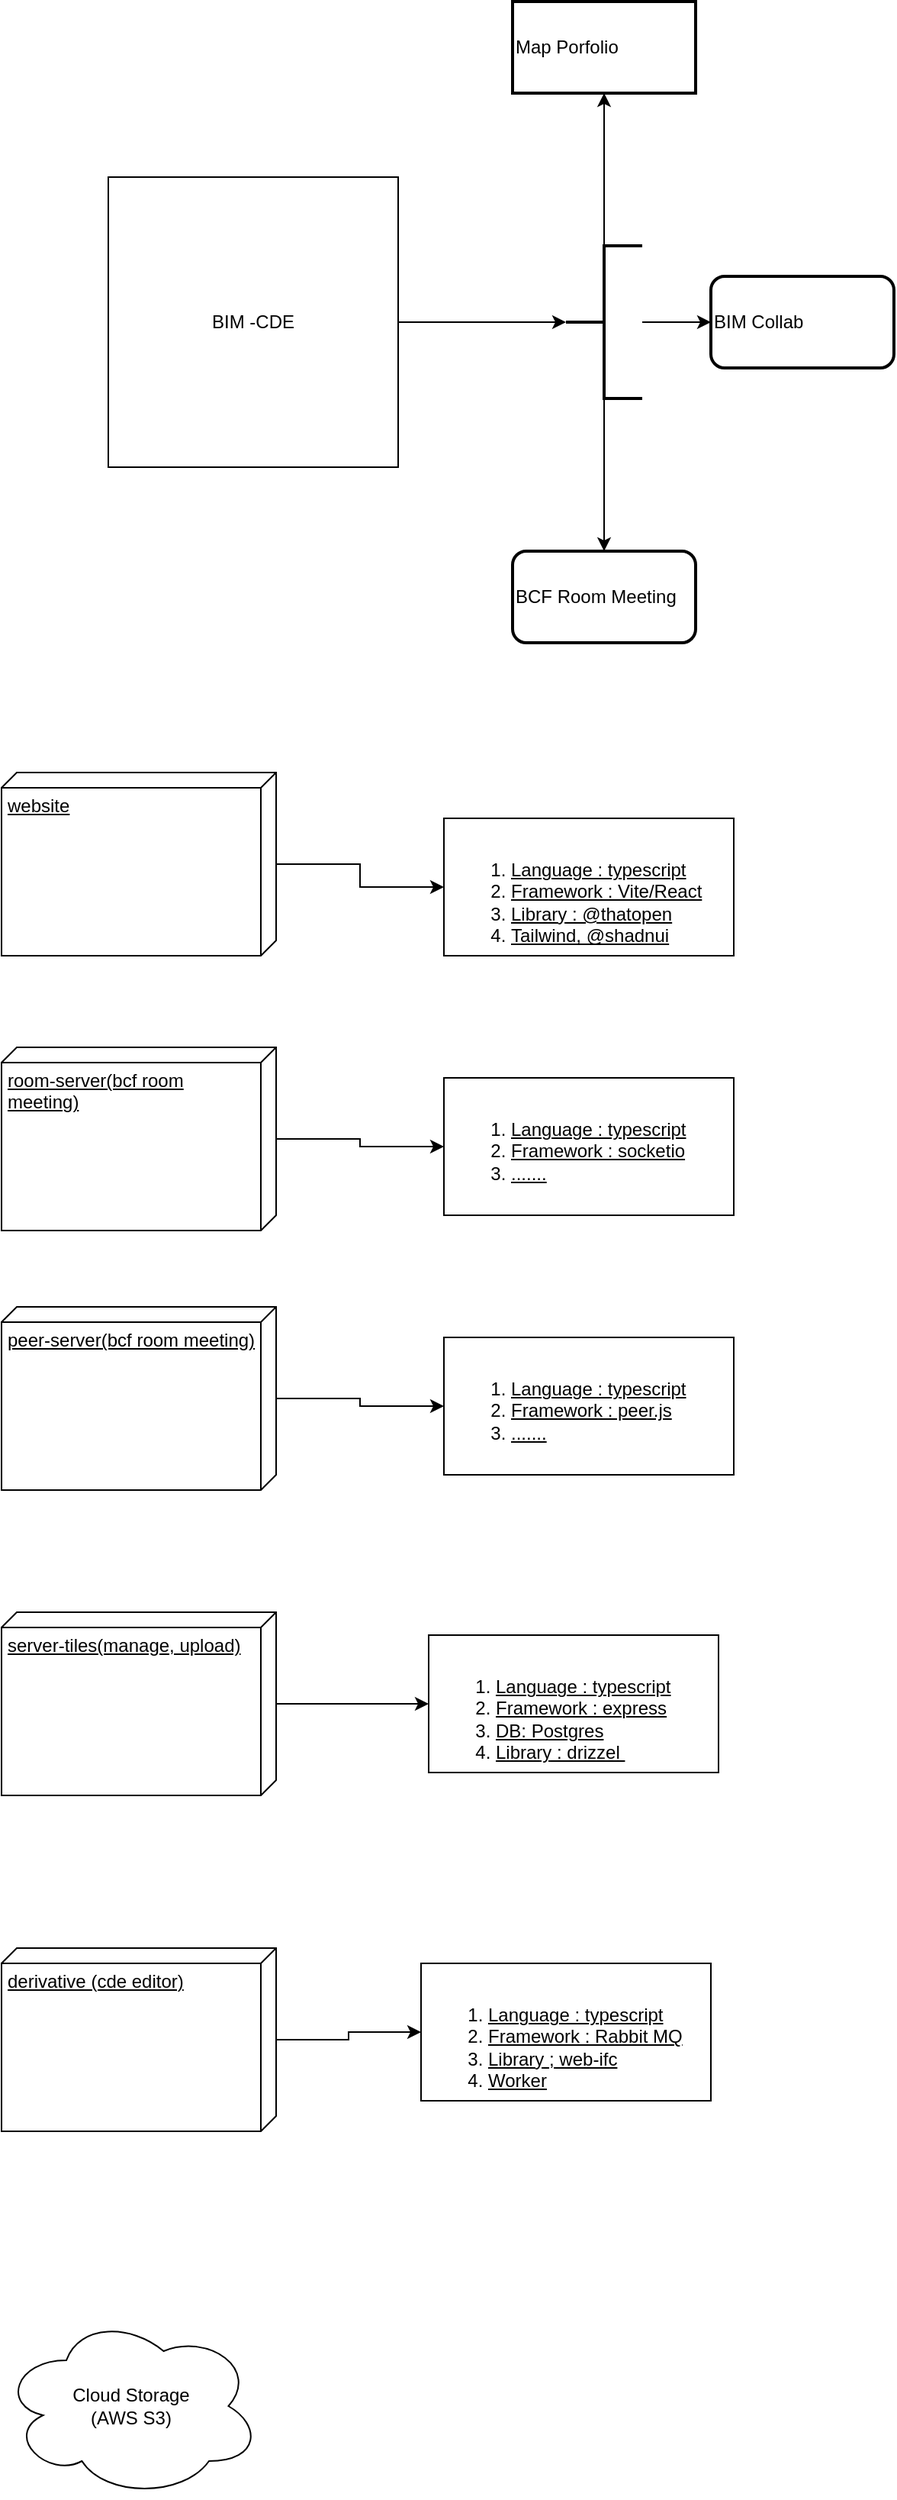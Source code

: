 <mxfile version="24.7.7">
  <diagram name="Page-1" id="VPBHvgm0iUCaenb_yaMg">
    <mxGraphModel dx="1432" dy="2786" grid="1" gridSize="10" guides="1" tooltips="1" connect="1" arrows="1" fold="1" page="1" pageScale="1" pageWidth="1500" pageHeight="2000" math="0" shadow="0">
      <root>
        <mxCell id="0" />
        <mxCell id="1" parent="0" />
        <mxCell id="qzaW7OHb3ruYSuh4Dne6-4" value="" style="edgeStyle=orthogonalEdgeStyle;rounded=0;orthogonalLoop=1;jettySize=auto;html=1;" edge="1" parent="1" source="qzaW7OHb3ruYSuh4Dne6-1" target="qzaW7OHb3ruYSuh4Dne6-6">
          <mxGeometry relative="1" as="geometry">
            <mxPoint x="475" y="205" as="targetPoint" />
          </mxGeometry>
        </mxCell>
        <mxCell id="qzaW7OHb3ruYSuh4Dne6-1" value="BIM -CDE" style="whiteSpace=wrap;html=1;aspect=fixed;" vertex="1" parent="1">
          <mxGeometry x="150" y="110" width="190" height="190" as="geometry" />
        </mxCell>
        <mxCell id="qzaW7OHb3ruYSuh4Dne6-12" value="" style="edgeStyle=orthogonalEdgeStyle;rounded=0;orthogonalLoop=1;jettySize=auto;html=1;" edge="1" parent="1" source="qzaW7OHb3ruYSuh4Dne6-6" target="qzaW7OHb3ruYSuh4Dne6-11">
          <mxGeometry relative="1" as="geometry" />
        </mxCell>
        <mxCell id="qzaW7OHb3ruYSuh4Dne6-14" value="" style="edgeStyle=orthogonalEdgeStyle;rounded=0;orthogonalLoop=1;jettySize=auto;html=1;" edge="1" parent="1" source="qzaW7OHb3ruYSuh4Dne6-6" target="qzaW7OHb3ruYSuh4Dne6-13">
          <mxGeometry relative="1" as="geometry" />
        </mxCell>
        <mxCell id="qzaW7OHb3ruYSuh4Dne6-16" value="" style="edgeStyle=orthogonalEdgeStyle;rounded=0;orthogonalLoop=1;jettySize=auto;html=1;" edge="1" parent="1" source="qzaW7OHb3ruYSuh4Dne6-6" target="qzaW7OHb3ruYSuh4Dne6-15">
          <mxGeometry relative="1" as="geometry" />
        </mxCell>
        <mxCell id="qzaW7OHb3ruYSuh4Dne6-6" value="" style="strokeWidth=2;html=1;shape=mxgraph.flowchart.annotation_2;align=left;labelPosition=right;pointerEvents=1;" vertex="1" parent="1">
          <mxGeometry x="450" y="155" width="50" height="100" as="geometry" />
        </mxCell>
        <mxCell id="qzaW7OHb3ruYSuh4Dne6-11" value="BIM Collab" style="rounded=1;whiteSpace=wrap;html=1;align=left;strokeWidth=2;pointerEvents=1;" vertex="1" parent="1">
          <mxGeometry x="545" y="175" width="120" height="60" as="geometry" />
        </mxCell>
        <mxCell id="qzaW7OHb3ruYSuh4Dne6-13" value="Map Porfolio" style="whiteSpace=wrap;html=1;align=left;strokeWidth=2;pointerEvents=1;" vertex="1" parent="1">
          <mxGeometry x="415" y="-5" width="120" height="60" as="geometry" />
        </mxCell>
        <mxCell id="qzaW7OHb3ruYSuh4Dne6-15" value="BCF Room Meeting" style="rounded=1;whiteSpace=wrap;html=1;align=left;strokeWidth=2;pointerEvents=1;" vertex="1" parent="1">
          <mxGeometry x="415" y="355" width="120" height="60" as="geometry" />
        </mxCell>
        <mxCell id="qzaW7OHb3ruYSuh4Dne6-34" value="" style="edgeStyle=orthogonalEdgeStyle;rounded=0;orthogonalLoop=1;jettySize=auto;html=1;" edge="1" parent="1" source="qzaW7OHb3ruYSuh4Dne6-32" target="qzaW7OHb3ruYSuh4Dne6-33">
          <mxGeometry relative="1" as="geometry" />
        </mxCell>
        <mxCell id="qzaW7OHb3ruYSuh4Dne6-32" value="website" style="verticalAlign=top;align=left;spacingTop=8;spacingLeft=2;spacingRight=12;shape=cube;size=10;direction=south;fontStyle=4;html=1;whiteSpace=wrap;" vertex="1" parent="1">
          <mxGeometry x="80" y="500" width="180" height="120" as="geometry" />
        </mxCell>
        <mxCell id="qzaW7OHb3ruYSuh4Dne6-33" value="&lt;ol&gt;&lt;li&gt;Language : typescript&lt;/li&gt;&lt;li&gt;Framework : Vite/React&lt;/li&gt;&lt;li&gt;Library : @thatopen&lt;/li&gt;&lt;li&gt;Tailwind, @shadnui&lt;/li&gt;&lt;/ol&gt;" style="whiteSpace=wrap;html=1;align=left;verticalAlign=top;spacingTop=8;spacingLeft=2;spacingRight=12;fontStyle=4;" vertex="1" parent="1">
          <mxGeometry x="370" y="530" width="190" height="90" as="geometry" />
        </mxCell>
        <mxCell id="qzaW7OHb3ruYSuh4Dne6-37" value="" style="edgeStyle=orthogonalEdgeStyle;rounded=0;orthogonalLoop=1;jettySize=auto;html=1;" edge="1" parent="1" source="qzaW7OHb3ruYSuh4Dne6-35" target="qzaW7OHb3ruYSuh4Dne6-36">
          <mxGeometry relative="1" as="geometry" />
        </mxCell>
        <mxCell id="qzaW7OHb3ruYSuh4Dne6-35" value="room-server(bcf room meeting)" style="verticalAlign=top;align=left;spacingTop=8;spacingLeft=2;spacingRight=12;shape=cube;size=10;direction=south;fontStyle=4;html=1;whiteSpace=wrap;" vertex="1" parent="1">
          <mxGeometry x="80" y="680" width="180" height="120" as="geometry" />
        </mxCell>
        <mxCell id="qzaW7OHb3ruYSuh4Dne6-36" value="&lt;ol&gt;&lt;li&gt;Language : typescript&lt;/li&gt;&lt;li&gt;Framework : socketio&lt;/li&gt;&lt;li&gt;.......&lt;/li&gt;&lt;/ol&gt;" style="whiteSpace=wrap;html=1;align=left;verticalAlign=top;spacingTop=8;spacingLeft=2;spacingRight=12;fontStyle=4;" vertex="1" parent="1">
          <mxGeometry x="370" y="700" width="190" height="90" as="geometry" />
        </mxCell>
        <mxCell id="qzaW7OHb3ruYSuh4Dne6-40" value="" style="edgeStyle=orthogonalEdgeStyle;rounded=0;orthogonalLoop=1;jettySize=auto;html=1;" edge="1" parent="1" source="qzaW7OHb3ruYSuh4Dne6-38" target="qzaW7OHb3ruYSuh4Dne6-39">
          <mxGeometry relative="1" as="geometry" />
        </mxCell>
        <mxCell id="qzaW7OHb3ruYSuh4Dne6-38" value="peer-server(bcf room meeting)" style="verticalAlign=top;align=left;spacingTop=8;spacingLeft=2;spacingRight=12;shape=cube;size=10;direction=south;fontStyle=4;html=1;whiteSpace=wrap;" vertex="1" parent="1">
          <mxGeometry x="80" y="850" width="180" height="120" as="geometry" />
        </mxCell>
        <mxCell id="qzaW7OHb3ruYSuh4Dne6-39" value="&lt;ol&gt;&lt;li&gt;Language : typescript&lt;/li&gt;&lt;li&gt;Framework : peer.js&lt;/li&gt;&lt;li&gt;.......&lt;/li&gt;&lt;/ol&gt;" style="whiteSpace=wrap;html=1;align=left;verticalAlign=top;spacingTop=8;spacingLeft=2;spacingRight=12;fontStyle=4;" vertex="1" parent="1">
          <mxGeometry x="370" y="870" width="190" height="90" as="geometry" />
        </mxCell>
        <mxCell id="qzaW7OHb3ruYSuh4Dne6-44" value="" style="edgeStyle=orthogonalEdgeStyle;rounded=0;orthogonalLoop=1;jettySize=auto;html=1;" edge="1" parent="1" source="qzaW7OHb3ruYSuh4Dne6-41" target="qzaW7OHb3ruYSuh4Dne6-43">
          <mxGeometry relative="1" as="geometry" />
        </mxCell>
        <mxCell id="qzaW7OHb3ruYSuh4Dne6-41" value="server-tiles(manage, upload)" style="verticalAlign=top;align=left;spacingTop=8;spacingLeft=2;spacingRight=12;shape=cube;size=10;direction=south;fontStyle=4;html=1;whiteSpace=wrap;" vertex="1" parent="1">
          <mxGeometry x="80" y="1050" width="180" height="120" as="geometry" />
        </mxCell>
        <mxCell id="qzaW7OHb3ruYSuh4Dne6-46" value="" style="edgeStyle=orthogonalEdgeStyle;rounded=0;orthogonalLoop=1;jettySize=auto;html=1;" edge="1" parent="1" source="qzaW7OHb3ruYSuh4Dne6-42" target="qzaW7OHb3ruYSuh4Dne6-45">
          <mxGeometry relative="1" as="geometry" />
        </mxCell>
        <mxCell id="qzaW7OHb3ruYSuh4Dne6-42" value="derivative (cde editor)" style="verticalAlign=top;align=left;spacingTop=8;spacingLeft=2;spacingRight=12;shape=cube;size=10;direction=south;fontStyle=4;html=1;whiteSpace=wrap;" vertex="1" parent="1">
          <mxGeometry x="80" y="1270" width="180" height="120" as="geometry" />
        </mxCell>
        <mxCell id="qzaW7OHb3ruYSuh4Dne6-43" value="&lt;ol&gt;&lt;li&gt;Language : typescript&lt;/li&gt;&lt;li&gt;Framework : express&lt;/li&gt;&lt;li&gt;DB: Postgres&lt;/li&gt;&lt;li&gt;Library : drizzel&amp;nbsp;&lt;/li&gt;&lt;/ol&gt;" style="whiteSpace=wrap;html=1;align=left;verticalAlign=top;spacingTop=8;spacingLeft=2;spacingRight=12;fontStyle=4;" vertex="1" parent="1">
          <mxGeometry x="360" y="1065" width="190" height="90" as="geometry" />
        </mxCell>
        <mxCell id="qzaW7OHb3ruYSuh4Dne6-45" value="&lt;ol&gt;&lt;li&gt;Language : typescript&lt;/li&gt;&lt;li&gt;Framework : Rabbit MQ&lt;/li&gt;&lt;li&gt;Library ; web-ifc&lt;/li&gt;&lt;li&gt;Worker&lt;/li&gt;&lt;/ol&gt;" style="whiteSpace=wrap;html=1;align=left;verticalAlign=top;spacingTop=8;spacingLeft=2;spacingRight=12;fontStyle=4;" vertex="1" parent="1">
          <mxGeometry x="355" y="1280" width="190" height="90" as="geometry" />
        </mxCell>
        <mxCell id="qzaW7OHb3ruYSuh4Dne6-47" value="Cloud Storage&lt;div&gt;(AWS S3)&lt;/div&gt;" style="ellipse;shape=cloud;whiteSpace=wrap;html=1;" vertex="1" parent="1">
          <mxGeometry x="80" y="1510" width="170" height="120" as="geometry" />
        </mxCell>
      </root>
    </mxGraphModel>
  </diagram>
</mxfile>
